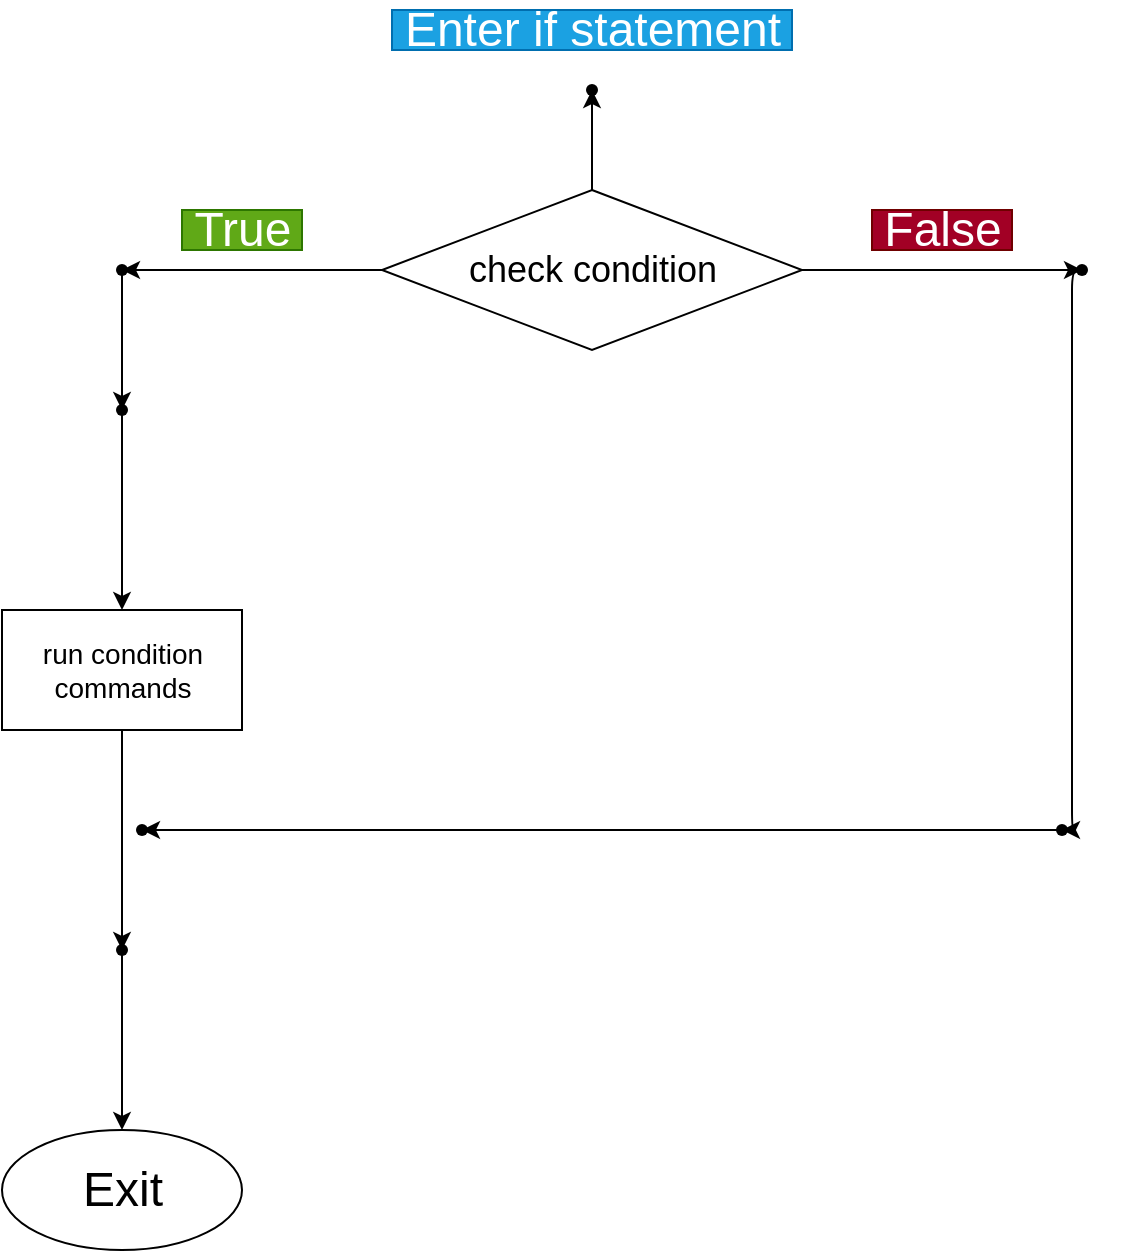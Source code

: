 <mxfile>
    <diagram id="dQxAIizdvs_vmx4Qn_vA" name="Page-1">
        <mxGraphModel dx="1083" dy="772" grid="1" gridSize="10" guides="1" tooltips="1" connect="1" arrows="1" fold="1" page="1" pageScale="1" pageWidth="850" pageHeight="1100" math="0" shadow="0">
            <root>
                <mxCell id="0"/>
                <mxCell id="1" parent="0"/>
                <mxCell id="4" value="" style="edgeStyle=elbowEdgeStyle;html=1;" edge="1" parent="1" source="2" target="3">
                    <mxGeometry relative="1" as="geometry"/>
                </mxCell>
                <mxCell id="6" value="" style="edgeStyle=elbowEdgeStyle;html=1;" edge="1" parent="1" source="2" target="5">
                    <mxGeometry relative="1" as="geometry"/>
                </mxCell>
                <mxCell id="11" value="" style="edgeStyle=elbowEdgeStyle;html=1;" edge="1" parent="1" source="2" target="10">
                    <mxGeometry relative="1" as="geometry"/>
                </mxCell>
                <mxCell id="2" value="" style="rhombus;whiteSpace=wrap;html=1;" vertex="1" parent="1">
                    <mxGeometry x="240" y="150" width="210" height="80" as="geometry"/>
                </mxCell>
                <mxCell id="8" value="" style="edgeStyle=elbowEdgeStyle;html=1;" edge="1" parent="1" source="3" target="7">
                    <mxGeometry relative="1" as="geometry"/>
                </mxCell>
                <mxCell id="3" value="" style="shape=waypoint;size=6;pointerEvents=1;points=[];fillColor=#2a2a2a;resizable=0;rotatable=0;perimeter=centerPerimeter;snapToPoint=1;" vertex="1" parent="1">
                    <mxGeometry x="570" y="170" width="40" height="40" as="geometry"/>
                </mxCell>
                <mxCell id="5" value="" style="shape=waypoint;size=6;pointerEvents=1;points=[];fillColor=#2a2a2a;resizable=0;rotatable=0;perimeter=centerPerimeter;snapToPoint=1;" vertex="1" parent="1">
                    <mxGeometry x="325" y="80" width="40" height="40" as="geometry"/>
                </mxCell>
                <mxCell id="20" value="" style="edgeStyle=orthogonalEdgeStyle;html=1;" edge="1" parent="1" source="7" target="19">
                    <mxGeometry relative="1" as="geometry"/>
                </mxCell>
                <mxCell id="7" value="" style="shape=waypoint;size=6;pointerEvents=1;points=[];fillColor=#2a2a2a;resizable=0;rotatable=0;perimeter=centerPerimeter;snapToPoint=1;" vertex="1" parent="1">
                    <mxGeometry x="560" y="450" width="40" height="40" as="geometry"/>
                </mxCell>
                <mxCell id="13" value="" style="edgeStyle=elbowEdgeStyle;html=1;" edge="1" parent="1" source="10" target="12">
                    <mxGeometry relative="1" as="geometry"/>
                </mxCell>
                <mxCell id="10" value="" style="shape=waypoint;size=6;pointerEvents=1;points=[];fillColor=#2a2a2a;resizable=0;rotatable=0;perimeter=centerPerimeter;snapToPoint=1;" vertex="1" parent="1">
                    <mxGeometry x="90" y="170" width="40" height="40" as="geometry"/>
                </mxCell>
                <mxCell id="15" value="" style="edgeStyle=elbowEdgeStyle;html=1;" edge="1" parent="1" source="12">
                    <mxGeometry relative="1" as="geometry">
                        <mxPoint x="110" y="360" as="targetPoint"/>
                    </mxGeometry>
                </mxCell>
                <mxCell id="12" value="" style="shape=waypoint;size=6;pointerEvents=1;points=[];fillColor=#2a2a2a;resizable=0;rotatable=0;perimeter=centerPerimeter;snapToPoint=1;" vertex="1" parent="1">
                    <mxGeometry x="90" y="240" width="40" height="40" as="geometry"/>
                </mxCell>
                <mxCell id="18" value="" style="edgeStyle=orthogonalEdgeStyle;html=1;" edge="1" parent="1" source="14" target="17">
                    <mxGeometry relative="1" as="geometry"/>
                </mxCell>
                <mxCell id="14" value="" style="whiteSpace=wrap;html=1;" vertex="1" parent="1">
                    <mxGeometry x="50" y="360" width="120" height="60" as="geometry"/>
                </mxCell>
                <mxCell id="22" value="" style="edgeStyle=orthogonalEdgeStyle;html=1;" edge="1" parent="1" source="17" target="21">
                    <mxGeometry relative="1" as="geometry"/>
                </mxCell>
                <mxCell id="17" value="" style="shape=waypoint;size=6;pointerEvents=1;points=[];fillColor=#2a2a2a;resizable=0;rotatable=0;perimeter=centerPerimeter;snapToPoint=1;" vertex="1" parent="1">
                    <mxGeometry x="90" y="510" width="40" height="40" as="geometry"/>
                </mxCell>
                <mxCell id="19" value="" style="shape=waypoint;size=6;pointerEvents=1;points=[];fillColor=#2a2a2a;resizable=0;rotatable=0;perimeter=centerPerimeter;snapToPoint=1;" vertex="1" parent="1">
                    <mxGeometry x="100" y="450" width="40" height="40" as="geometry"/>
                </mxCell>
                <mxCell id="21" value="" style="ellipse;whiteSpace=wrap;html=1;" vertex="1" parent="1">
                    <mxGeometry x="50" y="620" width="120" height="60" as="geometry"/>
                </mxCell>
                <mxCell id="23" value="&lt;font style=&quot;font-size: 24px&quot;&gt;True&lt;/font&gt;" style="text;html=1;resizable=0;autosize=1;align=center;verticalAlign=middle;points=[];fillColor=#60a917;strokeColor=#2D7600;rounded=0;fontColor=#ffffff;" vertex="1" parent="1">
                    <mxGeometry x="140" y="160" width="60" height="20" as="geometry"/>
                </mxCell>
                <mxCell id="24" value="&lt;font style=&quot;font-size: 24px&quot;&gt;False&lt;/font&gt;" style="text;html=1;resizable=0;autosize=1;align=center;verticalAlign=middle;points=[];fillColor=#a20025;strokeColor=#6F0000;rounded=0;fontColor=#ffffff;" vertex="1" parent="1">
                    <mxGeometry x="485" y="160" width="70" height="20" as="geometry"/>
                </mxCell>
                <mxCell id="25" value="&lt;font style=&quot;font-size: 24px&quot;&gt;Enter if statement&lt;/font&gt;" style="text;html=1;resizable=0;autosize=1;align=center;verticalAlign=middle;points=[];fillColor=#1ba1e2;strokeColor=#006EAF;rounded=0;fontColor=#ffffff;" vertex="1" parent="1">
                    <mxGeometry x="245" y="60" width="200" height="20" as="geometry"/>
                </mxCell>
                <mxCell id="26" value="&lt;font style=&quot;font-size: 18px&quot;&gt;check condition&lt;/font&gt;" style="text;html=1;resizable=0;autosize=1;align=center;verticalAlign=middle;points=[];fillColor=none;strokeColor=none;rounded=0;" vertex="1" parent="1">
                    <mxGeometry x="275" y="180" width="140" height="20" as="geometry"/>
                </mxCell>
                <mxCell id="27" value="&lt;font&gt;&lt;font style=&quot;font-size: 14px&quot;&gt;run condition&lt;br&gt;commands&lt;/font&gt;&lt;br&gt;&lt;/font&gt;" style="text;html=1;resizable=0;autosize=1;align=center;verticalAlign=middle;points=[];fillColor=none;strokeColor=none;rounded=0;" vertex="1" parent="1">
                    <mxGeometry x="60" y="370" width="100" height="40" as="geometry"/>
                </mxCell>
                <mxCell id="28" value="&lt;font style=&quot;font-size: 24px&quot;&gt;Exit&lt;/font&gt;" style="text;html=1;resizable=0;autosize=1;align=center;verticalAlign=middle;points=[];fillColor=none;strokeColor=none;rounded=0;" vertex="1" parent="1">
                    <mxGeometry x="80" y="640" width="60" height="20" as="geometry"/>
                </mxCell>
            </root>
        </mxGraphModel>
    </diagram>
</mxfile>